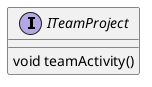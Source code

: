 @startuml
'https://plantuml.com/class-diagram

interface ITeamProject {
    void teamActivity()
}

@enduml